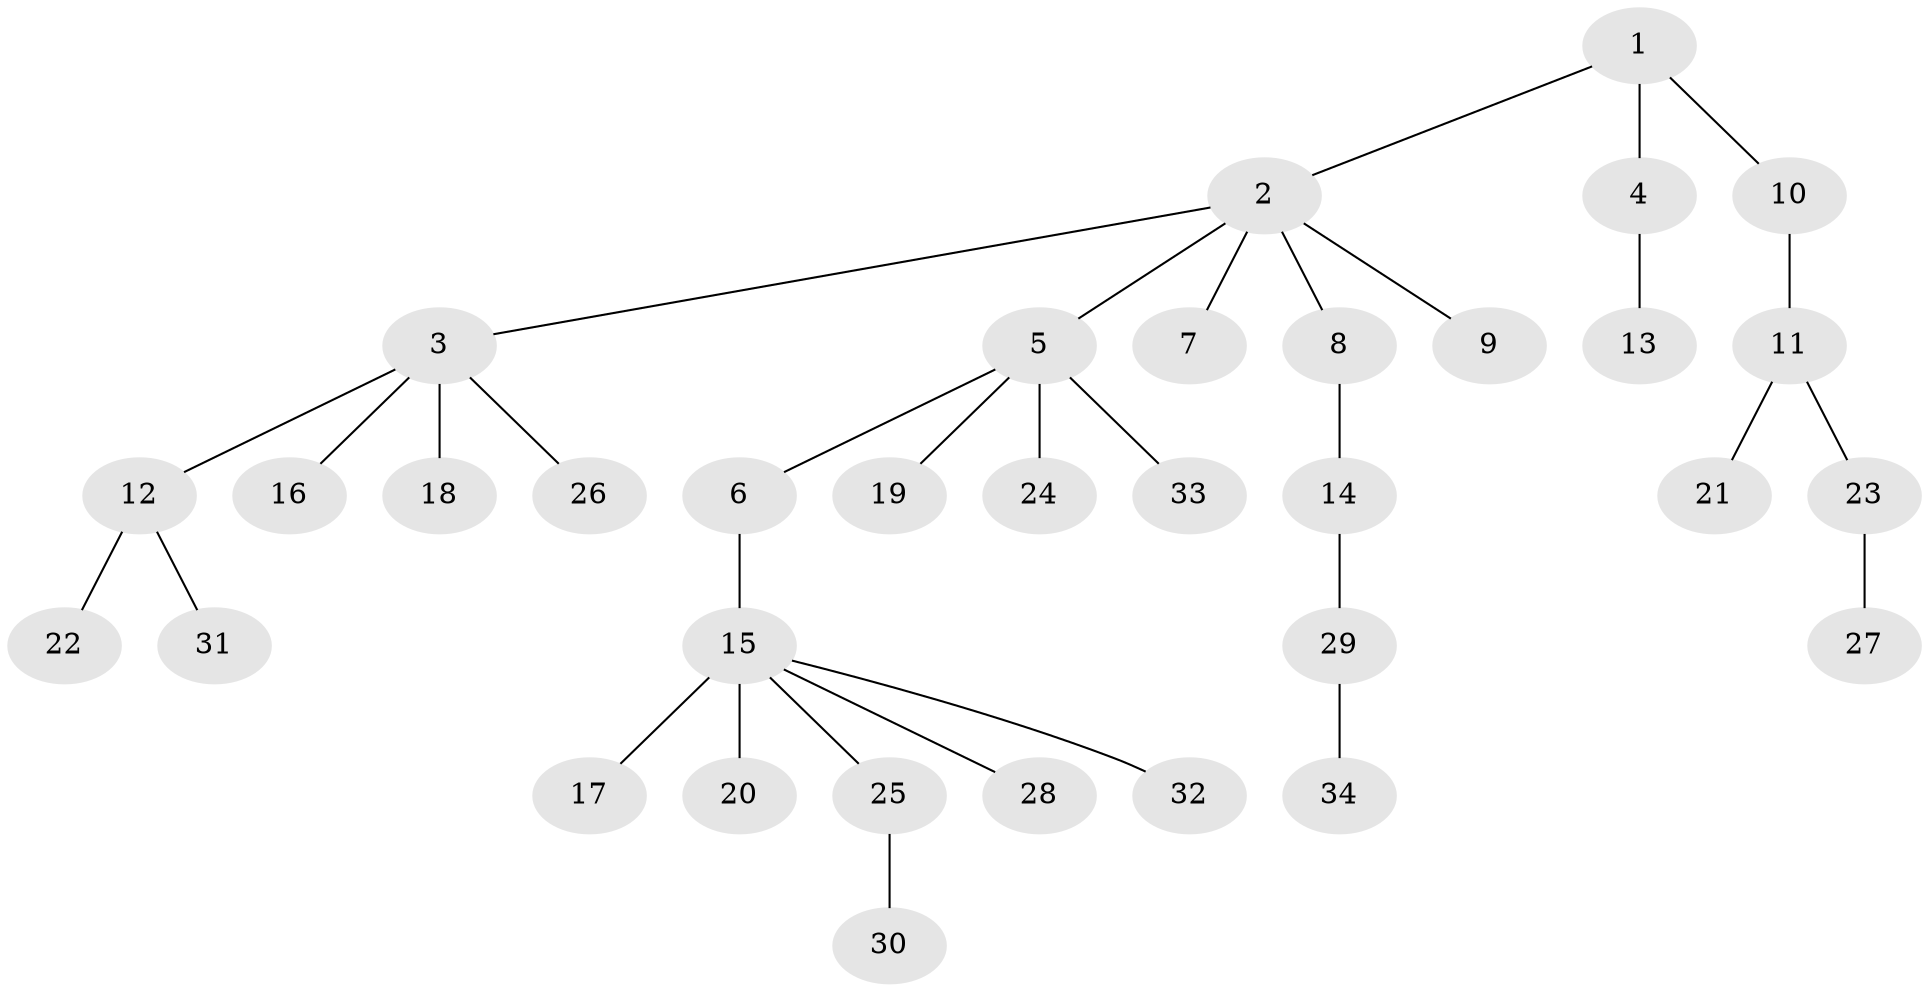 // original degree distribution, {6: 0.026785714285714284, 8: 0.017857142857142856, 3: 0.08928571428571429, 4: 0.08928571428571429, 2: 0.2767857142857143, 1: 0.5}
// Generated by graph-tools (version 1.1) at 2025/51/03/04/25 22:51:51]
// undirected, 34 vertices, 33 edges
graph export_dot {
  node [color=gray90,style=filled];
  1;
  2;
  3;
  4;
  5;
  6;
  7;
  8;
  9;
  10;
  11;
  12;
  13;
  14;
  15;
  16;
  17;
  18;
  19;
  20;
  21;
  22;
  23;
  24;
  25;
  26;
  27;
  28;
  29;
  30;
  31;
  32;
  33;
  34;
  1 -- 2 [weight=1.0];
  1 -- 4 [weight=2.0];
  1 -- 10 [weight=1.0];
  2 -- 3 [weight=1.0];
  2 -- 5 [weight=1.0];
  2 -- 7 [weight=1.0];
  2 -- 8 [weight=1.0];
  2 -- 9 [weight=1.0];
  3 -- 12 [weight=1.0];
  3 -- 16 [weight=1.0];
  3 -- 18 [weight=1.0];
  3 -- 26 [weight=1.0];
  4 -- 13 [weight=1.0];
  5 -- 6 [weight=1.0];
  5 -- 19 [weight=1.0];
  5 -- 24 [weight=2.0];
  5 -- 33 [weight=1.0];
  6 -- 15 [weight=1.0];
  8 -- 14 [weight=1.0];
  10 -- 11 [weight=2.0];
  11 -- 21 [weight=1.0];
  11 -- 23 [weight=1.0];
  12 -- 22 [weight=1.0];
  12 -- 31 [weight=1.0];
  14 -- 29 [weight=1.0];
  15 -- 17 [weight=1.0];
  15 -- 20 [weight=5.0];
  15 -- 25 [weight=1.0];
  15 -- 28 [weight=1.0];
  15 -- 32 [weight=1.0];
  23 -- 27 [weight=1.0];
  25 -- 30 [weight=1.0];
  29 -- 34 [weight=1.0];
}
